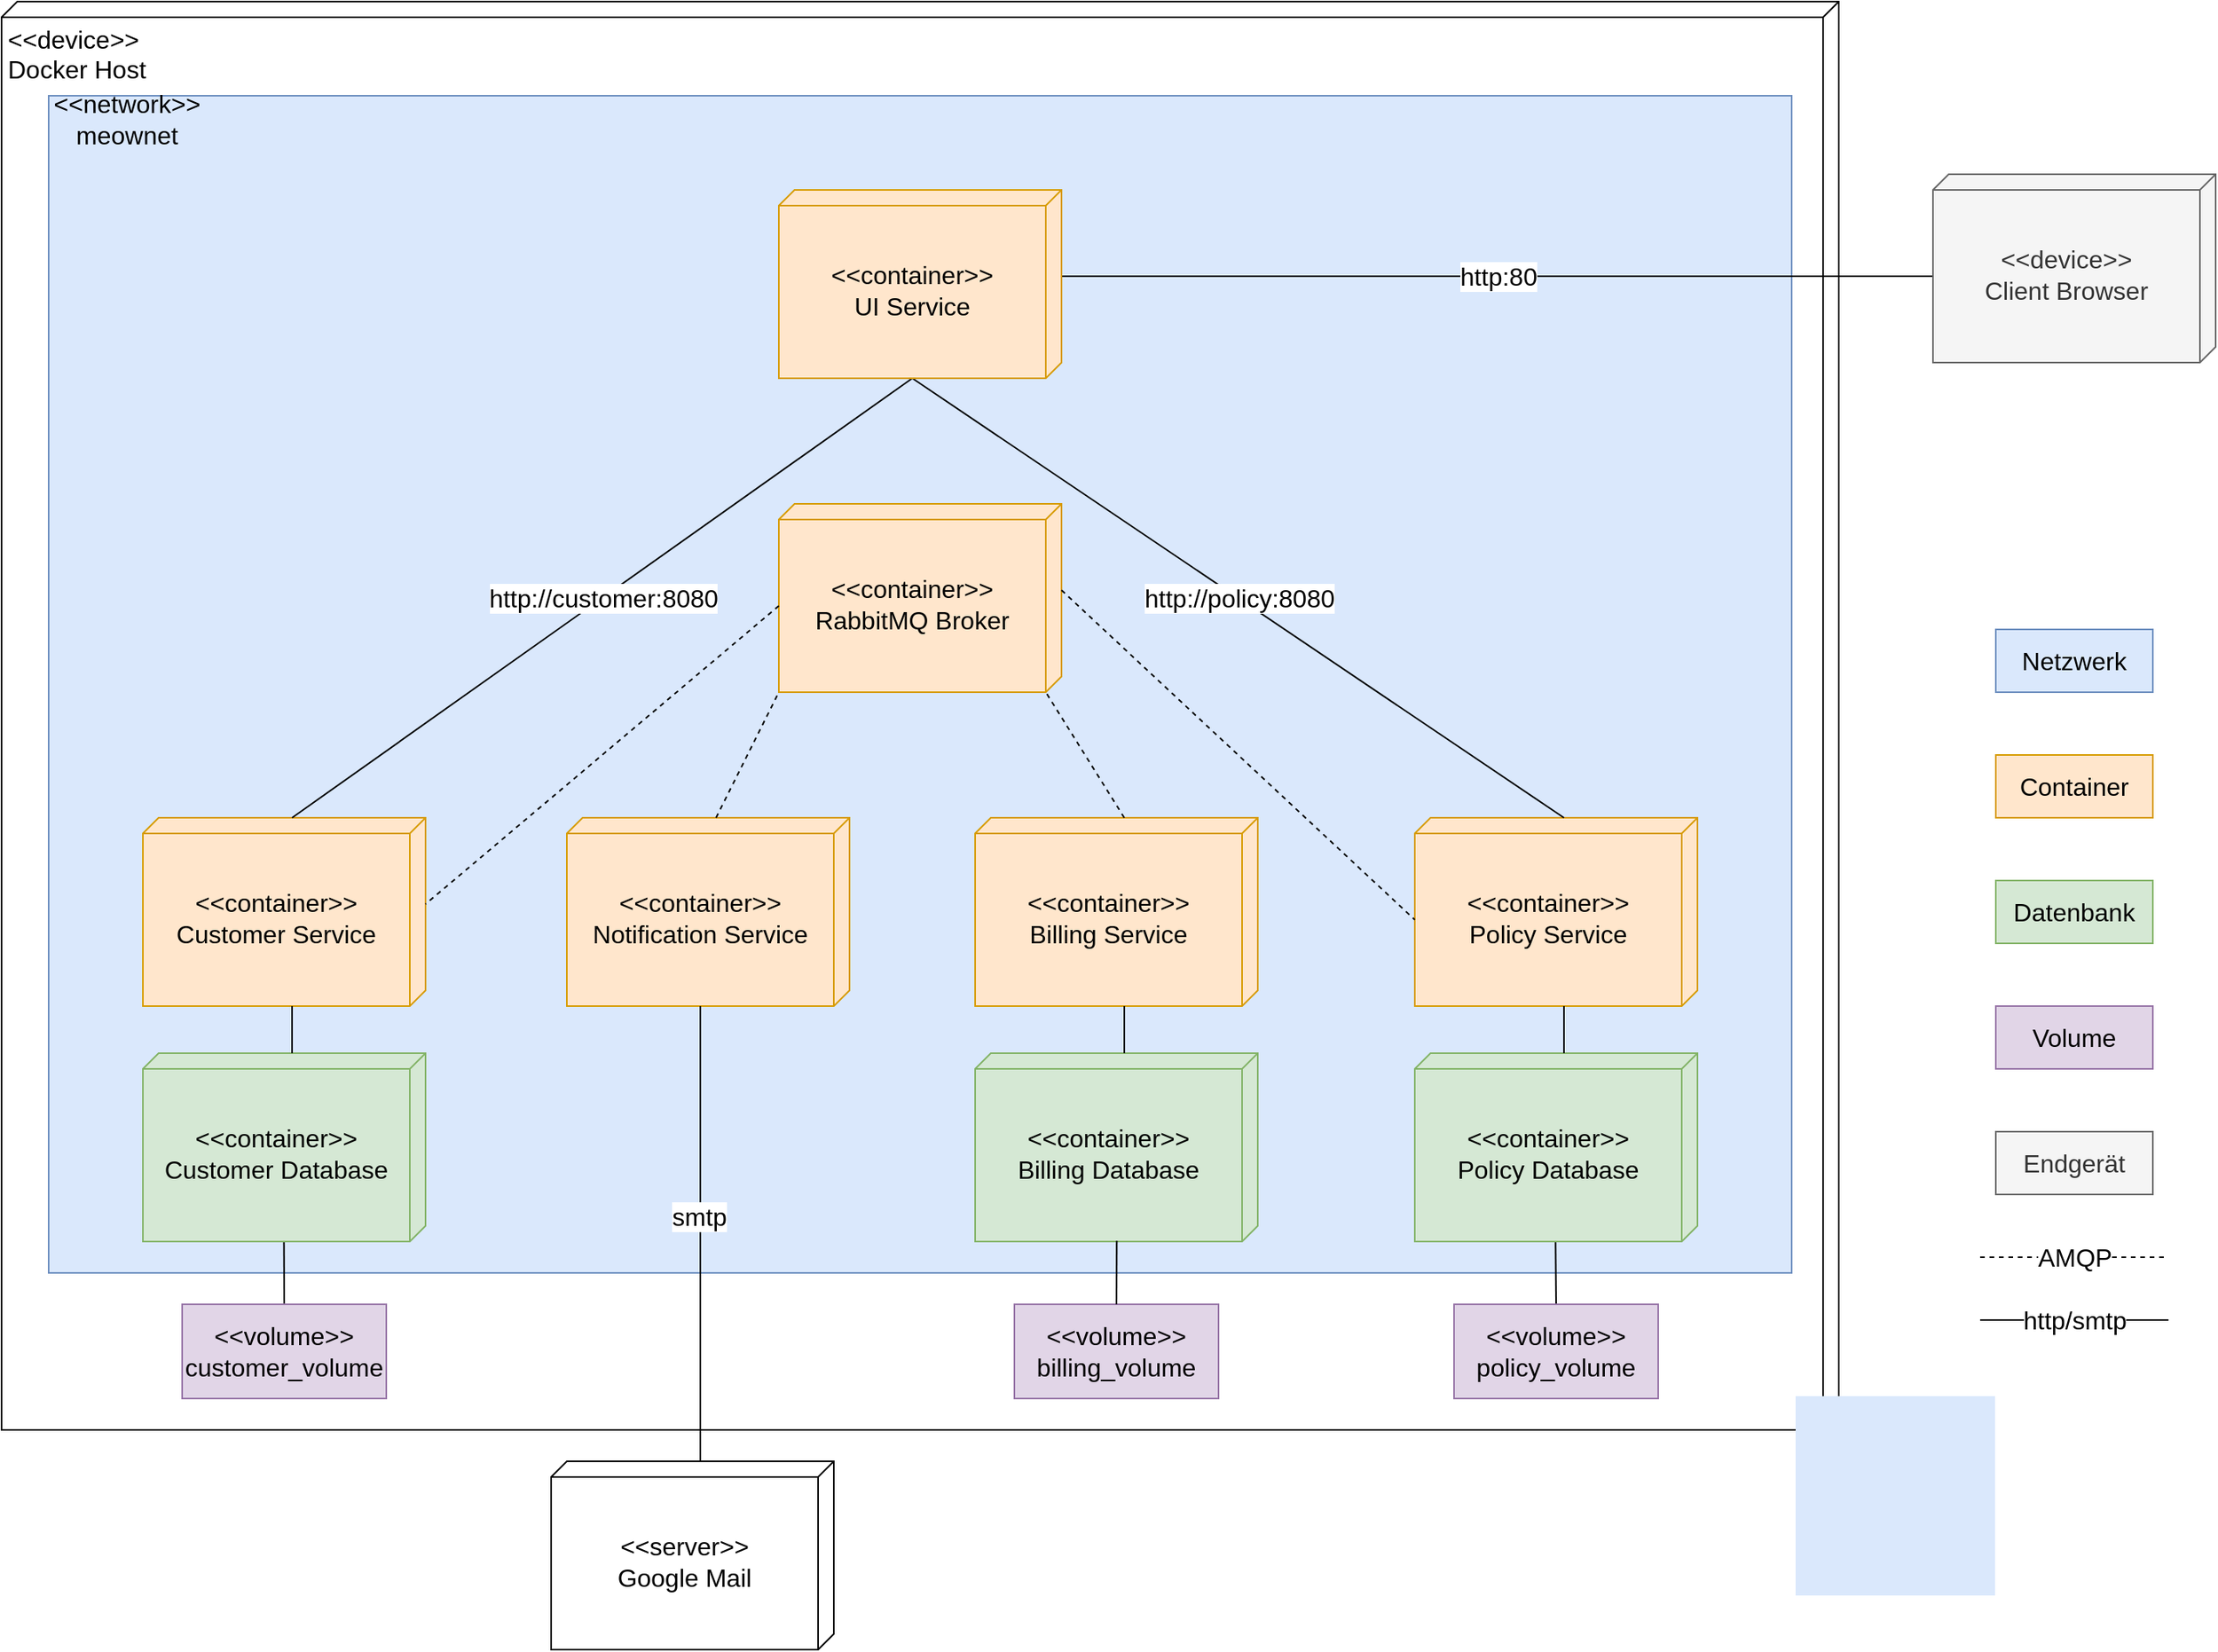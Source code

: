 <mxfile version="21.2.8" type="device">
  <diagram name="Seite-1" id="2SI9y_hgA4a-h4Z2aVPQ">
    <mxGraphModel dx="2390" dy="1393" grid="1" gridSize="10" guides="1" tooltips="1" connect="1" arrows="1" fold="1" page="1" pageScale="1" pageWidth="827" pageHeight="1169" math="0" shadow="0">
      <root>
        <mxCell id="0" />
        <mxCell id="1" parent="0" />
        <mxCell id="f1e7C0dC4WR5D6wzMnL6-2" value="&amp;lt;&amp;lt;device&amp;gt;&amp;gt;&lt;br style=&quot;font-size: 16px;&quot;&gt;Docker Host" style="verticalAlign=top;align=left;spacingTop=8;spacingLeft=2;spacingRight=12;shape=cube;size=10;direction=south;fontStyle=0;html=1;whiteSpace=wrap;fontSize=16;" parent="1" vertex="1">
          <mxGeometry x="180" y="40" width="1170" height="910" as="geometry" />
        </mxCell>
        <mxCell id="f1e7C0dC4WR5D6wzMnL6-45" value="" style="group;verticalAlign=middle;fillColor=#dae8fc;strokeColor=#6c8ebf;container=0;labelPosition=left;verticalLabelPosition=middle;align=right;fontSize=16;" parent="1" vertex="1" connectable="0">
          <mxGeometry x="210" y="100" width="1110" height="750" as="geometry" />
        </mxCell>
        <mxCell id="f1e7C0dC4WR5D6wzMnL6-47" style="rounded=0;orthogonalLoop=1;jettySize=auto;html=1;exitX=0.5;exitY=0;exitDx=0;exitDy=0;entryX=1;entryY=0.501;entryDx=0;entryDy=0;entryPerimeter=0;endArrow=none;endFill=0;startSize=6;ignoreEdge=0;orthogonal=0;snapToPoint=0;fontSize=16;" parent="1" source="f1e7C0dC4WR5D6wzMnL6-33" target="f1e7C0dC4WR5D6wzMnL6-8" edge="1">
          <mxGeometry relative="1" as="geometry" />
        </mxCell>
        <mxCell id="f1e7C0dC4WR5D6wzMnL6-33" value="&amp;lt;&amp;lt;volume&amp;gt;&amp;gt;&lt;br style=&quot;font-size: 16px;&quot;&gt;customer_volume" style="rounded=0;whiteSpace=wrap;html=1;fillColor=#e1d5e7;strokeColor=#9673a6;fontSize=16;" parent="1" vertex="1">
          <mxGeometry x="295" y="870" width="130" height="60" as="geometry" />
        </mxCell>
        <mxCell id="f1e7C0dC4WR5D6wzMnL6-46" style="rounded=0;orthogonalLoop=1;jettySize=auto;html=1;exitX=0.5;exitY=0;exitDx=0;exitDy=0;entryX=1.004;entryY=0.502;entryDx=0;entryDy=0;entryPerimeter=0;endArrow=none;endFill=0;fontSize=16;" parent="1" source="f1e7C0dC4WR5D6wzMnL6-34" target="f1e7C0dC4WR5D6wzMnL6-29" edge="1">
          <mxGeometry relative="1" as="geometry" />
        </mxCell>
        <mxCell id="f1e7C0dC4WR5D6wzMnL6-34" value="&amp;lt;&amp;lt;volume&amp;gt;&amp;gt;&lt;br style=&quot;font-size: 16px;&quot;&gt;policy_volume" style="rounded=0;whiteSpace=wrap;html=1;fillColor=#e1d5e7;strokeColor=#9673a6;fontSize=16;" parent="1" vertex="1">
          <mxGeometry x="1105" y="870" width="130" height="60" as="geometry" />
        </mxCell>
        <mxCell id="f1e7C0dC4WR5D6wzMnL6-44" value="http:80" style="edgeStyle=orthogonalEdgeStyle;rounded=0;orthogonalLoop=1;jettySize=auto;html=1;exitX=0;exitY=0;exitDx=65;exitDy=180;exitPerimeter=0;endArrow=none;endFill=0;entryX=0;entryY=0;entryDx=55;entryDy=0;entryPerimeter=0;fontSize=16;" parent="1" source="f1e7C0dC4WR5D6wzMnL6-43" target="f1e7C0dC4WR5D6wzMnL6-39" edge="1">
          <mxGeometry relative="1" as="geometry">
            <mxPoint x="680" y="305" as="targetPoint" />
          </mxGeometry>
        </mxCell>
        <mxCell id="f1e7C0dC4WR5D6wzMnL6-43" value="&amp;lt;&amp;lt;device&amp;gt;&amp;gt;&lt;br style=&quot;font-size: 16px;&quot;&gt;Client Browser" style="verticalAlign=middle;align=center;spacingTop=8;spacingLeft=2;spacingRight=12;shape=cube;size=10;direction=south;fontStyle=0;html=1;whiteSpace=wrap;fillColor=#f5f5f5;fontColor=#333333;strokeColor=#666666;fontSize=16;" parent="1" vertex="1">
          <mxGeometry x="1410" y="150" width="180" height="120" as="geometry" />
        </mxCell>
        <mxCell id="vpBh4w1-Qj-DEDIS3FKt-1" value="" style="group;fontSize=16;" parent="1" vertex="1" connectable="0">
          <mxGeometry x="1450" y="440" width="100" height="360" as="geometry" />
        </mxCell>
        <mxCell id="f1e7C0dC4WR5D6wzMnL6-52" value="Netzwerk" style="rounded=0;whiteSpace=wrap;html=1;fillColor=#dae8fc;strokeColor=#6c8ebf;fontSize=16;" parent="vpBh4w1-Qj-DEDIS3FKt-1" vertex="1">
          <mxGeometry width="100" height="40" as="geometry" />
        </mxCell>
        <mxCell id="f1e7C0dC4WR5D6wzMnL6-53" value="Datenbank" style="rounded=0;whiteSpace=wrap;html=1;fillColor=#d5e8d4;strokeColor=#82b366;fontSize=16;" parent="vpBh4w1-Qj-DEDIS3FKt-1" vertex="1">
          <mxGeometry y="160" width="100" height="40" as="geometry" />
        </mxCell>
        <mxCell id="f1e7C0dC4WR5D6wzMnL6-54" value="Volume" style="rounded=0;whiteSpace=wrap;html=1;fillColor=#e1d5e7;strokeColor=#9673a6;fontSize=16;" parent="vpBh4w1-Qj-DEDIS3FKt-1" vertex="1">
          <mxGeometry y="240" width="100" height="40" as="geometry" />
        </mxCell>
        <mxCell id="f1e7C0dC4WR5D6wzMnL6-55" value="Container" style="rounded=0;whiteSpace=wrap;html=1;fillColor=#ffe6cc;strokeColor=#d79b00;fontSize=16;" parent="vpBh4w1-Qj-DEDIS3FKt-1" vertex="1">
          <mxGeometry y="80" width="100" height="40" as="geometry" />
        </mxCell>
        <mxCell id="f1e7C0dC4WR5D6wzMnL6-56" value="Endgerät" style="rounded=0;whiteSpace=wrap;html=1;fillColor=#f5f5f5;strokeColor=#666666;fontColor=#333333;fontSize=16;" parent="vpBh4w1-Qj-DEDIS3FKt-1" vertex="1">
          <mxGeometry y="320" width="100" height="40" as="geometry" />
        </mxCell>
        <mxCell id="f1e7C0dC4WR5D6wzMnL6-26" value="" style="group;fontSize=16;" parent="1" vertex="1" connectable="0">
          <mxGeometry x="270" y="560" width="180" height="270" as="geometry" />
        </mxCell>
        <mxCell id="f1e7C0dC4WR5D6wzMnL6-7" value="&amp;lt;&amp;lt;container&amp;gt;&amp;gt;&lt;br style=&quot;font-size: 16px;&quot;&gt;Customer Service" style="verticalAlign=middle;align=center;spacingTop=8;spacingLeft=2;spacingRight=12;shape=cube;size=10;direction=south;fontStyle=0;html=1;whiteSpace=wrap;fillColor=#ffe6cc;strokeColor=#d79b00;fontSize=16;" parent="f1e7C0dC4WR5D6wzMnL6-26" vertex="1">
          <mxGeometry width="180" height="120" as="geometry" />
        </mxCell>
        <mxCell id="f1e7C0dC4WR5D6wzMnL6-8" value="&amp;lt;&amp;lt;container&amp;gt;&amp;gt;&lt;br style=&quot;font-size: 16px;&quot;&gt;Customer Database" style="verticalAlign=middle;align=center;spacingTop=8;spacingLeft=2;spacingRight=12;shape=cube;size=10;direction=south;fontStyle=0;html=1;whiteSpace=wrap;fillColor=#d5e8d4;strokeColor=#82b366;fontSize=16;" parent="f1e7C0dC4WR5D6wzMnL6-26" vertex="1">
          <mxGeometry y="150" width="180" height="120" as="geometry" />
        </mxCell>
        <mxCell id="f1e7C0dC4WR5D6wzMnL6-24" value="" style="endArrow=none;html=1;rounded=0;exitX=0;exitY=0;exitDx=0;exitDy=85;exitPerimeter=0;fontSize=16;" parent="f1e7C0dC4WR5D6wzMnL6-26" source="f1e7C0dC4WR5D6wzMnL6-8" edge="1">
          <mxGeometry width="50" height="50" relative="1" as="geometry">
            <mxPoint x="110" y="380" as="sourcePoint" />
            <mxPoint x="95" y="120" as="targetPoint" />
          </mxGeometry>
        </mxCell>
        <mxCell id="f1e7C0dC4WR5D6wzMnL6-27" value="" style="group;fontSize=16;" parent="1" vertex="1" connectable="0">
          <mxGeometry x="1080" y="560" width="180" height="270" as="geometry" />
        </mxCell>
        <mxCell id="f1e7C0dC4WR5D6wzMnL6-28" value="&amp;lt;&amp;lt;container&amp;gt;&amp;gt;&lt;br style=&quot;font-size: 16px;&quot;&gt;Policy Service" style="verticalAlign=middle;align=center;spacingTop=8;spacingLeft=2;spacingRight=12;shape=cube;size=10;direction=south;fontStyle=0;html=1;whiteSpace=wrap;fillColor=#ffe6cc;strokeColor=#d79b00;fontSize=16;" parent="f1e7C0dC4WR5D6wzMnL6-27" vertex="1">
          <mxGeometry width="180" height="120" as="geometry" />
        </mxCell>
        <mxCell id="f1e7C0dC4WR5D6wzMnL6-29" value="&amp;lt;&amp;lt;container&amp;gt;&amp;gt;&lt;br style=&quot;font-size: 16px;&quot;&gt;Policy Database" style="verticalAlign=middle;align=center;spacingTop=8;spacingLeft=2;spacingRight=12;shape=cube;size=10;direction=south;fontStyle=0;html=1;whiteSpace=wrap;fillColor=#d5e8d4;strokeColor=#82b366;fontSize=16;" parent="f1e7C0dC4WR5D6wzMnL6-27" vertex="1">
          <mxGeometry y="150" width="180" height="120" as="geometry" />
        </mxCell>
        <mxCell id="f1e7C0dC4WR5D6wzMnL6-30" value="" style="endArrow=none;html=1;rounded=0;exitX=0;exitY=0;exitDx=0;exitDy=85;exitPerimeter=0;fontSize=16;" parent="f1e7C0dC4WR5D6wzMnL6-27" source="f1e7C0dC4WR5D6wzMnL6-29" edge="1">
          <mxGeometry width="50" height="50" relative="1" as="geometry">
            <mxPoint x="110" y="380" as="sourcePoint" />
            <mxPoint x="95" y="120" as="targetPoint" />
          </mxGeometry>
        </mxCell>
        <mxCell id="f1e7C0dC4WR5D6wzMnL6-40" value="http://customer:8080" style="orthogonalLoop=1;jettySize=auto;html=1;exitX=0;exitY=0;exitDx=120;exitDy=95;exitPerimeter=0;entryX=0;entryY=0;entryDx=0;entryDy=85;entryPerimeter=0;rounded=0;endArrow=none;endFill=0;fontSize=16;" parent="1" source="f1e7C0dC4WR5D6wzMnL6-39" target="f1e7C0dC4WR5D6wzMnL6-7" edge="1">
          <mxGeometry relative="1" as="geometry" />
        </mxCell>
        <mxCell id="f1e7C0dC4WR5D6wzMnL6-41" value="http://policy:8080" style="rounded=0;orthogonalLoop=1;jettySize=auto;html=1;exitX=0;exitY=0;exitDx=120;exitDy=95;exitPerimeter=0;entryX=0;entryY=0;entryDx=0;entryDy=85;entryPerimeter=0;endArrow=none;endFill=0;fontSize=16;" parent="1" source="f1e7C0dC4WR5D6wzMnL6-39" target="f1e7C0dC4WR5D6wzMnL6-28" edge="1">
          <mxGeometry relative="1" as="geometry" />
        </mxCell>
        <mxCell id="f1e7C0dC4WR5D6wzMnL6-39" value="&amp;lt;&amp;lt;container&amp;gt;&amp;gt;&lt;br style=&quot;font-size: 16px;&quot;&gt;UI Service" style="verticalAlign=middle;align=center;spacingTop=8;spacingLeft=2;spacingRight=12;shape=cube;size=10;direction=south;fontStyle=0;html=1;whiteSpace=wrap;fillColor=#ffe6cc;strokeColor=#d79b00;fontSize=16;" parent="1" vertex="1">
          <mxGeometry x="675" y="160" width="180" height="120" as="geometry" />
        </mxCell>
        <mxCell id="vpBh4w1-Qj-DEDIS3FKt-3" value="&amp;lt;&amp;lt;container&amp;gt;&amp;gt;&lt;br style=&quot;font-size: 16px;&quot;&gt;RabbitMQ Broker" style="verticalAlign=middle;align=center;spacingTop=8;spacingLeft=2;spacingRight=12;shape=cube;size=10;direction=south;fontStyle=0;html=1;whiteSpace=wrap;fillColor=#ffe6cc;strokeColor=#d79b00;fontSize=16;" parent="1" vertex="1">
          <mxGeometry x="675" y="360" width="180" height="120" as="geometry" />
        </mxCell>
        <mxCell id="vpBh4w1-Qj-DEDIS3FKt-6" value="" style="endArrow=none;html=1;rounded=0;exitX=0;exitY=0;exitDx=65;exitDy=180;exitPerimeter=0;entryX=0;entryY=0;entryDx=55;entryDy=0;entryPerimeter=0;dashed=1;fontSize=16;" parent="1" source="vpBh4w1-Qj-DEDIS3FKt-3" target="f1e7C0dC4WR5D6wzMnL6-7" edge="1">
          <mxGeometry width="50" height="50" relative="1" as="geometry">
            <mxPoint x="1020" y="580" as="sourcePoint" />
            <mxPoint x="1070" y="530" as="targetPoint" />
          </mxGeometry>
        </mxCell>
        <mxCell id="vpBh4w1-Qj-DEDIS3FKt-7" value="" style="endArrow=none;html=1;rounded=0;exitX=0;exitY=0;exitDx=55;exitDy=0;exitPerimeter=0;entryX=0;entryY=0;entryDx=65;entryDy=180;entryPerimeter=0;dashed=1;fontSize=16;" parent="1" source="vpBh4w1-Qj-DEDIS3FKt-3" target="f1e7C0dC4WR5D6wzMnL6-28" edge="1">
          <mxGeometry width="50" height="50" relative="1" as="geometry">
            <mxPoint x="1020" y="580" as="sourcePoint" />
            <mxPoint x="1070" y="530" as="targetPoint" />
          </mxGeometry>
        </mxCell>
        <mxCell id="vpBh4w1-Qj-DEDIS3FKt-9" value="&amp;lt;&amp;lt;container&amp;gt;&amp;gt;&lt;br style=&quot;font-size: 16px;&quot;&gt;Notification Service" style="verticalAlign=middle;align=center;spacingTop=8;spacingLeft=2;spacingRight=12;shape=cube;size=10;direction=south;fontStyle=0;html=1;whiteSpace=wrap;fillColor=#ffe6cc;strokeColor=#d79b00;fontSize=16;" parent="1" vertex="1">
          <mxGeometry x="540" y="560" width="180" height="120" as="geometry" />
        </mxCell>
        <mxCell id="vpBh4w1-Qj-DEDIS3FKt-10" value="" style="group;fontSize=16;" parent="1" vertex="1" connectable="0">
          <mxGeometry x="800" y="560" width="180" height="270" as="geometry" />
        </mxCell>
        <mxCell id="vpBh4w1-Qj-DEDIS3FKt-11" value="&amp;lt;&amp;lt;container&amp;gt;&amp;gt;&lt;br style=&quot;font-size: 16px;&quot;&gt;Billing Service" style="verticalAlign=middle;align=center;spacingTop=8;spacingLeft=2;spacingRight=12;shape=cube;size=10;direction=south;fontStyle=0;html=1;whiteSpace=wrap;fillColor=#ffe6cc;strokeColor=#d79b00;fontSize=16;" parent="vpBh4w1-Qj-DEDIS3FKt-10" vertex="1">
          <mxGeometry width="180" height="120" as="geometry" />
        </mxCell>
        <mxCell id="vpBh4w1-Qj-DEDIS3FKt-12" value="&amp;lt;&amp;lt;container&amp;gt;&amp;gt;&lt;br style=&quot;font-size: 16px;&quot;&gt;Billing Database" style="verticalAlign=middle;align=center;spacingTop=8;spacingLeft=2;spacingRight=12;shape=cube;size=10;direction=south;fontStyle=0;html=1;whiteSpace=wrap;fillColor=#d5e8d4;strokeColor=#82b366;fontSize=16;" parent="vpBh4w1-Qj-DEDIS3FKt-10" vertex="1">
          <mxGeometry y="150" width="180" height="120" as="geometry" />
        </mxCell>
        <mxCell id="vpBh4w1-Qj-DEDIS3FKt-13" value="" style="endArrow=none;html=1;rounded=0;exitX=0;exitY=0;exitDx=0;exitDy=85;exitPerimeter=0;fontSize=16;" parent="vpBh4w1-Qj-DEDIS3FKt-10" source="vpBh4w1-Qj-DEDIS3FKt-12" edge="1">
          <mxGeometry width="50" height="50" relative="1" as="geometry">
            <mxPoint x="110" y="380" as="sourcePoint" />
            <mxPoint x="95" y="120" as="targetPoint" />
          </mxGeometry>
        </mxCell>
        <mxCell id="vpBh4w1-Qj-DEDIS3FKt-14" value="" style="endArrow=none;html=1;rounded=0;entryX=1;entryY=1;entryDx=0;entryDy=0;entryPerimeter=0;exitX=0;exitY=0;exitDx=0;exitDy=85;exitPerimeter=0;dashed=1;fontSize=16;" parent="1" source="vpBh4w1-Qj-DEDIS3FKt-9" target="vpBh4w1-Qj-DEDIS3FKt-3" edge="1">
          <mxGeometry width="50" height="50" relative="1" as="geometry">
            <mxPoint x="1050" y="720" as="sourcePoint" />
            <mxPoint x="1100" y="670" as="targetPoint" />
            <Array as="points" />
          </mxGeometry>
        </mxCell>
        <mxCell id="vpBh4w1-Qj-DEDIS3FKt-15" value="" style="endArrow=none;html=1;rounded=0;entryX=0;entryY=0;entryDx=120.0;entryDy=10;entryPerimeter=0;exitX=0;exitY=0;exitDx=0;exitDy=85;exitPerimeter=0;dashed=1;fontSize=16;" parent="1" source="vpBh4w1-Qj-DEDIS3FKt-11" target="vpBh4w1-Qj-DEDIS3FKt-3" edge="1">
          <mxGeometry width="50" height="50" relative="1" as="geometry">
            <mxPoint x="1050" y="720" as="sourcePoint" />
            <mxPoint x="1100" y="670" as="targetPoint" />
          </mxGeometry>
        </mxCell>
        <mxCell id="vpBh4w1-Qj-DEDIS3FKt-18" value="http/smtp" style="rounded=0;orthogonalLoop=1;jettySize=auto;html=1;endArrow=none;endFill=0;fontSize=16;" parent="1" edge="1">
          <mxGeometry relative="1" as="geometry">
            <mxPoint x="1440" y="880" as="sourcePoint" />
            <mxPoint x="1560" y="880" as="targetPoint" />
          </mxGeometry>
        </mxCell>
        <mxCell id="vpBh4w1-Qj-DEDIS3FKt-19" value="AMQP" style="rounded=0;orthogonalLoop=1;jettySize=auto;html=1;endArrow=none;endFill=0;dashed=1;fontSize=16;" parent="1" edge="1">
          <mxGeometry relative="1" as="geometry">
            <mxPoint x="1440" y="840" as="sourcePoint" />
            <mxPoint x="1560" y="840" as="targetPoint" />
          </mxGeometry>
        </mxCell>
        <mxCell id="vpBh4w1-Qj-DEDIS3FKt-20" value="&amp;lt;&amp;lt;volume&amp;gt;&amp;gt;&lt;br style=&quot;font-size: 16px;&quot;&gt;billing_volume" style="rounded=0;whiteSpace=wrap;html=1;fillColor=#e1d5e7;strokeColor=#9673a6;fontSize=16;" parent="1" vertex="1">
          <mxGeometry x="825" y="870" width="130" height="60" as="geometry" />
        </mxCell>
        <mxCell id="vpBh4w1-Qj-DEDIS3FKt-21" value="" style="endArrow=none;html=1;rounded=0;exitX=0.5;exitY=0;exitDx=0;exitDy=0;entryX=0.996;entryY=0.499;entryDx=0;entryDy=0;entryPerimeter=0;fontSize=16;" parent="1" source="vpBh4w1-Qj-DEDIS3FKt-20" target="vpBh4w1-Qj-DEDIS3FKt-12" edge="1">
          <mxGeometry width="50" height="50" relative="1" as="geometry">
            <mxPoint x="1030" y="670" as="sourcePoint" />
            <mxPoint x="1080" y="620" as="targetPoint" />
          </mxGeometry>
        </mxCell>
        <mxCell id="vpBh4w1-Qj-DEDIS3FKt-22" value="&amp;lt;&amp;lt;server&amp;gt;&amp;gt;&lt;br style=&quot;font-size: 16px;&quot;&gt;Google Mail" style="verticalAlign=middle;align=center;spacingTop=8;spacingLeft=2;spacingRight=12;shape=cube;size=10;direction=south;fontStyle=0;html=1;whiteSpace=wrap;fontSize=16;" parent="1" vertex="1">
          <mxGeometry x="530" y="970" width="180" height="120" as="geometry" />
        </mxCell>
        <mxCell id="vpBh4w1-Qj-DEDIS3FKt-23" value="" style="endArrow=none;html=1;rounded=0;exitX=0;exitY=0;exitDx=0;exitDy=85;exitPerimeter=0;entryX=0;entryY=0;entryDx=120;entryDy=95;entryPerimeter=0;fontSize=16;" parent="1" source="vpBh4w1-Qj-DEDIS3FKt-22" target="vpBh4w1-Qj-DEDIS3FKt-9" edge="1">
          <mxGeometry width="50" height="50" relative="1" as="geometry">
            <mxPoint x="1030" y="740" as="sourcePoint" />
            <mxPoint x="1080" y="690" as="targetPoint" />
          </mxGeometry>
        </mxCell>
        <mxCell id="vpBh4w1-Qj-DEDIS3FKt-24" value="smtp" style="edgeLabel;html=1;align=center;verticalAlign=middle;resizable=0;points=[];fontSize=16;" parent="vpBh4w1-Qj-DEDIS3FKt-23" vertex="1" connectable="0">
          <mxGeometry x="0.084" y="1" relative="1" as="geometry">
            <mxPoint y="1" as="offset" />
          </mxGeometry>
        </mxCell>
        <mxCell id="2MZ5Zi92G6Qlqgab8VsD-1" value="&amp;lt;&amp;lt;network&amp;gt;&amp;gt;&lt;br style=&quot;font-size: 16px;&quot;&gt;meownet" style="text;html=1;strokeColor=none;fillColor=none;align=center;verticalAlign=middle;whiteSpace=wrap;rounded=0;fontSize=16;" vertex="1" parent="1">
          <mxGeometry x="230" y="100" width="60" height="30" as="geometry" />
        </mxCell>
      </root>
    </mxGraphModel>
  </diagram>
</mxfile>
